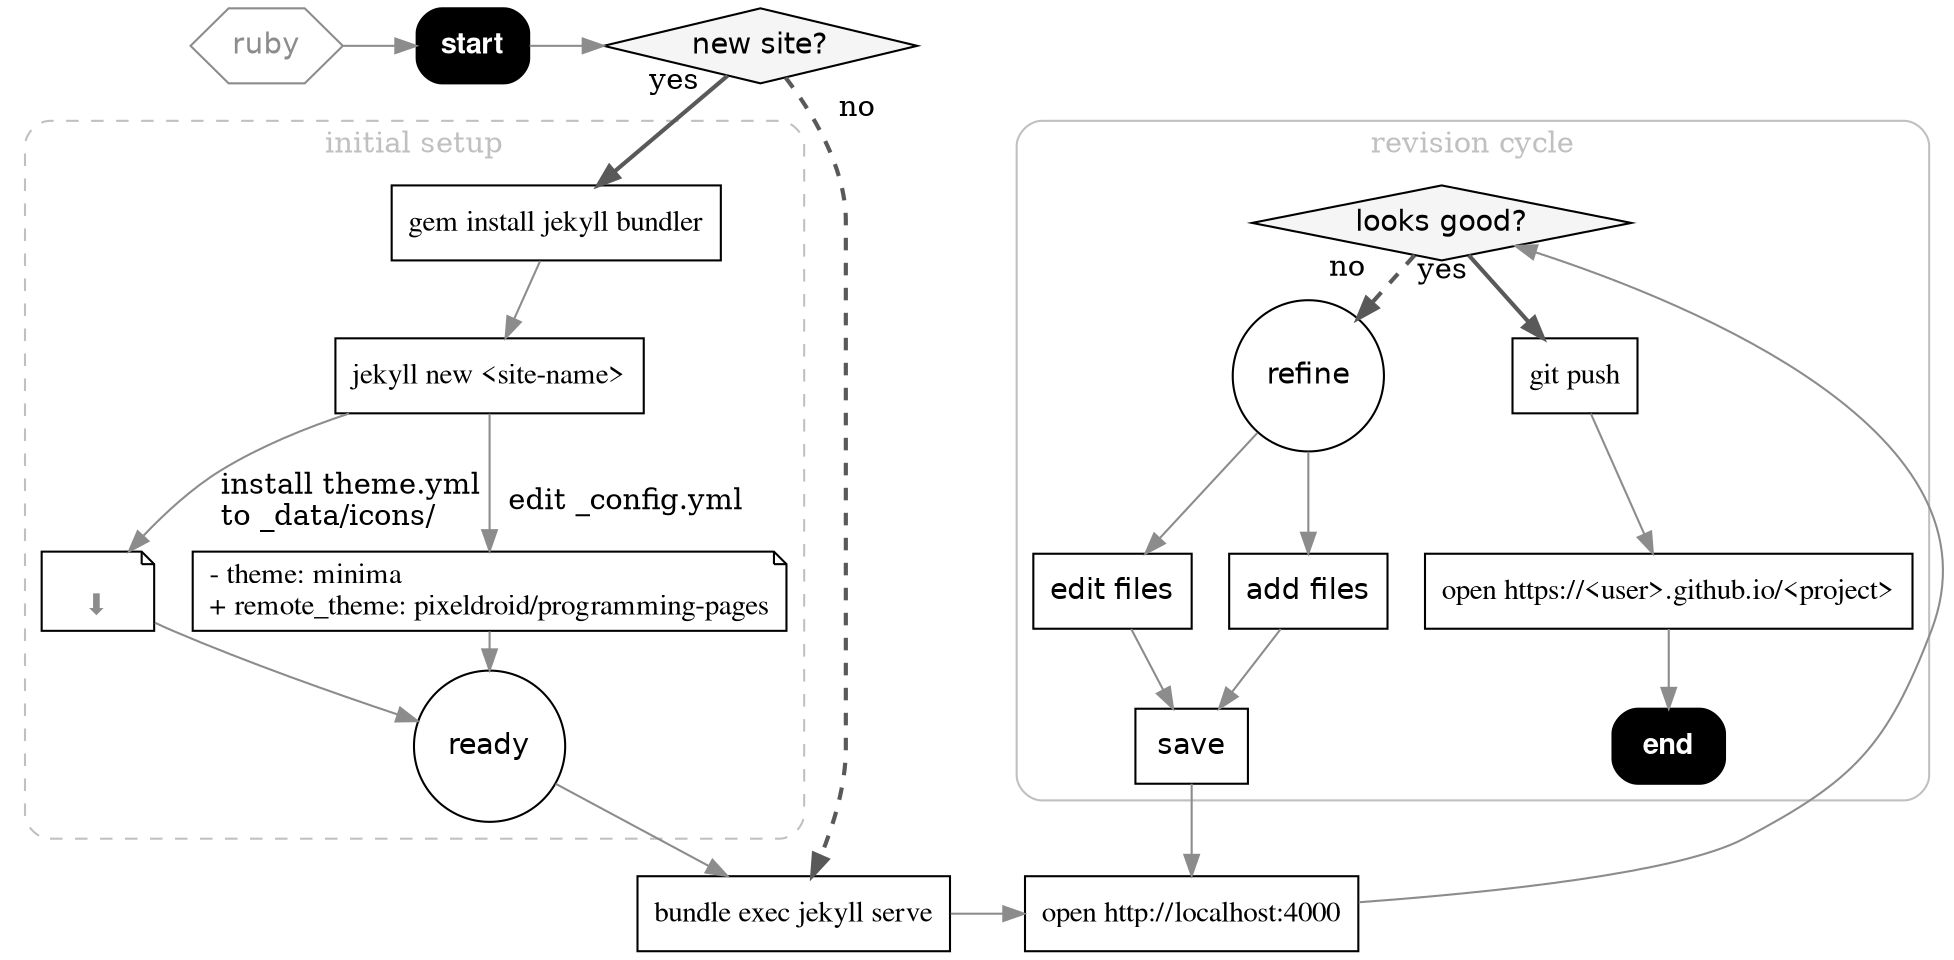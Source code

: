 digraph workflow {
  ranksep=0.25;
  edge [color=grey55]
  node [fontname="helvetica"]

  node [shape=hexagon];
    P [label="ruby" color=grey55 fontcolor=grey55];
  node [shape=circle];
    J1 [label="ready"];
    J2 [label="refine"];
  node [shape=diamond style="filled" fillcolor=grey96];
    D1 [label="new site?"];
    D2 [label="looks good?"];
  node [shape=box style="filled,rounded" fillcolor=black];
    S [label="start" fontcolor=white fontname="helvetica bold"]
    E [label="end" fontcolor=white fontname="helvetica bold"];
  node [shape=box style=""];
    T1 [label="gem install jekyll bundler" fontname=times];
    T2 [label="jekyll new <site-name>" fontname=times];
    T3 [shape=note label=" \n⬇\n" fontcolor=grey55];
    T4 [shape=note label="- theme: minima\l+ remote_theme: pixeldroid/programming-pages\l" fontname=times];
    T5 [label="bundle exec jekyll serve" fontname=times];
    T6 [label="open http://localhost:4000" fontname=times];
    T7 [label="edit files"];
    T8 [label="add files"];
    T9 [label="save"];
    T10 [label="git push" fontname=times];
    T11 [label="open https://<user>.github.io/<project>" fontname=times];

  { P -> S -> D1; rank=same; }
  D1 -> T1 [taillabel="yes       " labeldistance=1 penwidth=2 color=grey35];
  D1 -> T5 [taillabel="              no" labeldistance=1.5 penwidth=2 style=dashed color=grey35];
  subgraph cluster_setup {
    color=grey;
    fontcolor=grey;
    style="dashed,rounded"
    label="initial setup";
    T1 -> T2;
    T2 -> T3 [label="install theme.yml\lto _data/icons/\l"];
    T2 -> T4 [label="  edit _config.yml"];
    {T3 T4} -> J1;
  }
  J1 -> T5;
  { T5 -> T6; rank=same; }
  subgraph cluster_revise {
    color=grey;
    fontcolor=grey;
    style="rounded"
    label="revision cycle";
    T6 -> D2 [constraint=false];
    D2 -> T10 [taillabel="     yes" penwidth=2 color=grey35];
    D2 -> J2 [taillabel="no\n " labeldistance=3.5 penwidth=2 style=dashed color=grey35];
    J2 -> {T7 T8} -> {T9} -> T6;
    T10 -> T11;
    T11 -> E;
  }
}
